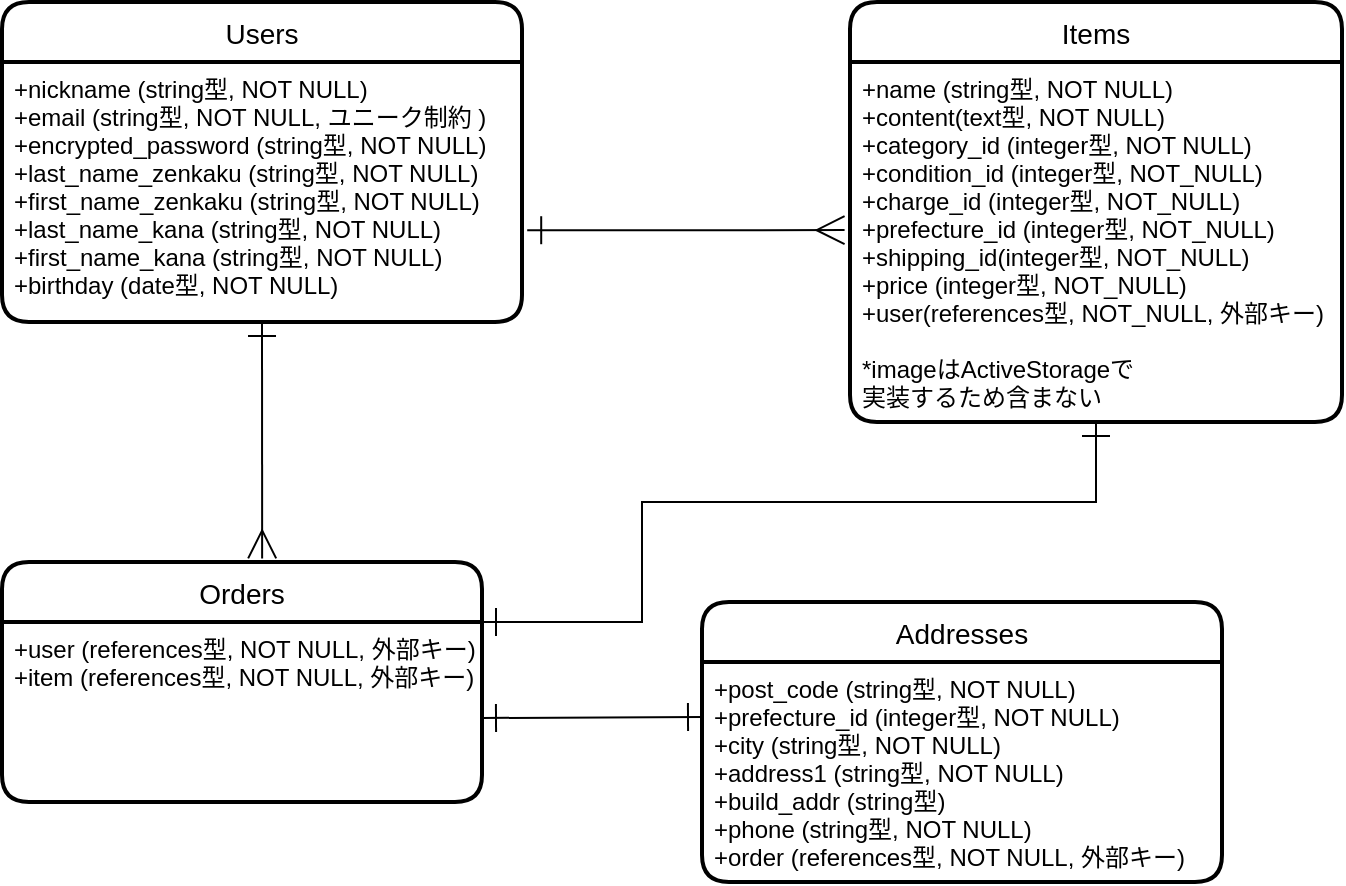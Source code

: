 <mxfile>
    <diagram id="I6WxHr0mKMqLZp7KpKnR" name="ページ1">
        <mxGraphModel dx="656" dy="403" grid="1" gridSize="10" guides="1" tooltips="1" connect="1" arrows="1" fold="1" page="1" pageScale="1" pageWidth="827" pageHeight="1169" math="0" shadow="0">
            <root>
                <mxCell id="0"/>
                <mxCell id="1" parent="0"/>
                <mxCell id="19" value="Users" style="swimlane;childLayout=stackLayout;horizontal=1;startSize=30;horizontalStack=0;rounded=1;fontSize=14;fontStyle=0;strokeWidth=2;resizeParent=0;resizeLast=1;shadow=0;dashed=0;align=center;" vertex="1" parent="1">
                    <mxGeometry x="120" y="90" width="260" height="160" as="geometry"/>
                </mxCell>
                <mxCell id="20" value="+nickname (string型, NOT NULL)&#10;+email (string型, NOT NULL, ユニーク制約 )&#10;+encrypted_password (string型, NOT NULL)&#10;+last_name_zenkaku (string型, NOT NULL)&#10;+first_name_zenkaku (string型, NOT NULL)&#10;+last_name_kana (string型, NOT NULL)&#10;+first_name_kana (string型, NOT NULL)&#10;+birthday (date型, NOT NULL)" style="align=left;strokeColor=none;fillColor=none;spacingLeft=4;fontSize=12;verticalAlign=top;resizable=0;rotatable=0;part=1;" vertex="1" parent="19">
                    <mxGeometry y="30" width="260" height="130" as="geometry"/>
                </mxCell>
                <mxCell id="21" value="Items" style="swimlane;childLayout=stackLayout;horizontal=1;startSize=30;horizontalStack=0;rounded=1;fontSize=14;fontStyle=0;strokeWidth=2;resizeParent=0;resizeLast=1;shadow=0;dashed=0;align=center;" vertex="1" parent="1">
                    <mxGeometry x="544" y="90" width="246" height="210" as="geometry"/>
                </mxCell>
                <mxCell id="22" value="+name (string型, NOT NULL)&#10;+content(text型, NOT NULL)&#10;+category_id (integer型, NOT NULL)&#10;+condition_id (integer型, NOT_NULL)&#10;+charge_id (integer型, NOT_NULL)&#10;+prefecture_id (integer型, NOT_NULL)&#10;+shipping_id(integer型, NOT_NULL)&#10;+price (integer型, NOT_NULL)&#10;+user(references型, NOT_NULL, 外部キー)&#10;&#10;*imageはActiveStorageで&#10;実装するため含まない&#10;" style="align=left;strokeColor=none;fillColor=none;spacingLeft=4;fontSize=12;verticalAlign=top;resizable=0;rotatable=0;part=1;" vertex="1" parent="21">
                    <mxGeometry y="30" width="246" height="180" as="geometry"/>
                </mxCell>
                <mxCell id="23" value="Addresses" style="swimlane;childLayout=stackLayout;horizontal=1;startSize=30;horizontalStack=0;rounded=1;fontSize=14;fontStyle=0;strokeWidth=2;resizeParent=0;resizeLast=1;shadow=0;dashed=0;align=center;" vertex="1" parent="1">
                    <mxGeometry x="470" y="390" width="260" height="140" as="geometry"/>
                </mxCell>
                <mxCell id="24" value="+post_code (string型, NOT NULL)&#10;+prefecture_id (integer型, NOT NULL)&#10;+city (string型, NOT NULL)&#10;+address1 (string型, NOT NULL)&#10;+build_addr (string型)&#10;+phone (string型, NOT NULL)&#10;+order (references型, NOT NULL, 外部キー)" style="align=left;strokeColor=none;fillColor=none;spacingLeft=4;fontSize=12;verticalAlign=top;resizable=0;rotatable=0;part=1;" vertex="1" parent="23">
                    <mxGeometry y="30" width="260" height="110" as="geometry"/>
                </mxCell>
                <mxCell id="43" style="edgeStyle=none;rounded=0;html=1;exitX=1.01;exitY=0.647;exitDx=0;exitDy=0;fontSize=12;endArrow=ERmany;endFill=0;strokeColor=default;startArrow=ERone;startFill=0;strokeWidth=1;endSize=12;targetPerimeterSpacing=0;startSize=12;entryX=-0.011;entryY=0.467;entryDx=0;entryDy=0;entryPerimeter=0;exitPerimeter=0;" edge="1" parent="1" source="20" target="22">
                    <mxGeometry relative="1" as="geometry">
                        <mxPoint x="480" y="195" as="targetPoint"/>
                    </mxGeometry>
                </mxCell>
                <mxCell id="46" value="Orders" style="swimlane;childLayout=stackLayout;horizontal=1;startSize=30;horizontalStack=0;rounded=1;fontSize=14;fontStyle=0;strokeWidth=2;resizeParent=0;resizeLast=1;shadow=0;dashed=0;align=center;" vertex="1" parent="1">
                    <mxGeometry x="120" y="370" width="240" height="120" as="geometry"/>
                </mxCell>
                <mxCell id="47" value="+user (references型, NOT NULL, 外部キー)&#10;+item (references型, NOT NULL, 外部キー)" style="align=left;strokeColor=none;fillColor=none;spacingLeft=4;fontSize=12;verticalAlign=top;resizable=0;rotatable=0;part=1;" vertex="1" parent="46">
                    <mxGeometry y="30" width="240" height="90" as="geometry"/>
                </mxCell>
                <mxCell id="48" style="edgeStyle=none;rounded=0;html=1;exitX=0.5;exitY=1;exitDx=0;exitDy=0;entryX=0.542;entryY=-0.015;entryDx=0;entryDy=0;entryPerimeter=0;fontSize=12;startArrow=ERone;startFill=0;endArrow=ERmany;endFill=0;startSize=12;endSize=12;targetPerimeterSpacing=0;strokeColor=default;strokeWidth=1;" edge="1" parent="1" source="20" target="46">
                    <mxGeometry relative="1" as="geometry"/>
                </mxCell>
                <mxCell id="49" style="edgeStyle=none;rounded=0;html=1;exitX=0.5;exitY=1;exitDx=0;exitDy=0;entryX=1;entryY=0;entryDx=0;entryDy=0;fontSize=12;startArrow=ERone;startFill=0;endArrow=ERone;endFill=0;startSize=12;endSize=12;targetPerimeterSpacing=0;strokeColor=default;strokeWidth=1;" edge="1" parent="1" source="22" target="47">
                    <mxGeometry relative="1" as="geometry">
                        <Array as="points">
                            <mxPoint x="667" y="340"/>
                            <mxPoint x="440" y="340"/>
                            <mxPoint x="440" y="400"/>
                        </Array>
                    </mxGeometry>
                </mxCell>
                <mxCell id="50" style="edgeStyle=none;rounded=0;html=1;entryX=0;entryY=0.25;entryDx=0;entryDy=0;fontSize=12;startArrow=ERone;startFill=0;endArrow=ERone;endFill=0;startSize=12;endSize=12;targetPerimeterSpacing=0;strokeColor=default;strokeWidth=1;" edge="1" parent="1" target="24">
                    <mxGeometry relative="1" as="geometry">
                        <mxPoint x="360" y="448" as="sourcePoint"/>
                    </mxGeometry>
                </mxCell>
            </root>
        </mxGraphModel>
    </diagram>
</mxfile>